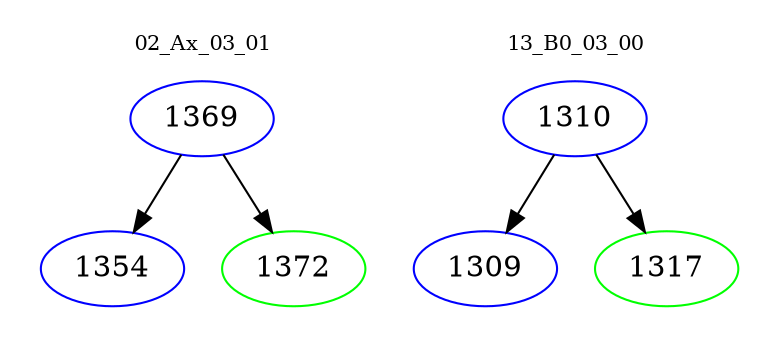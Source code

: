 digraph{
subgraph cluster_0 {
color = white
label = "02_Ax_03_01";
fontsize=10;
T0_1369 [label="1369", color="blue"]
T0_1369 -> T0_1354 [color="black"]
T0_1354 [label="1354", color="blue"]
T0_1369 -> T0_1372 [color="black"]
T0_1372 [label="1372", color="green"]
}
subgraph cluster_1 {
color = white
label = "13_B0_03_00";
fontsize=10;
T1_1310 [label="1310", color="blue"]
T1_1310 -> T1_1309 [color="black"]
T1_1309 [label="1309", color="blue"]
T1_1310 -> T1_1317 [color="black"]
T1_1317 [label="1317", color="green"]
}
}
